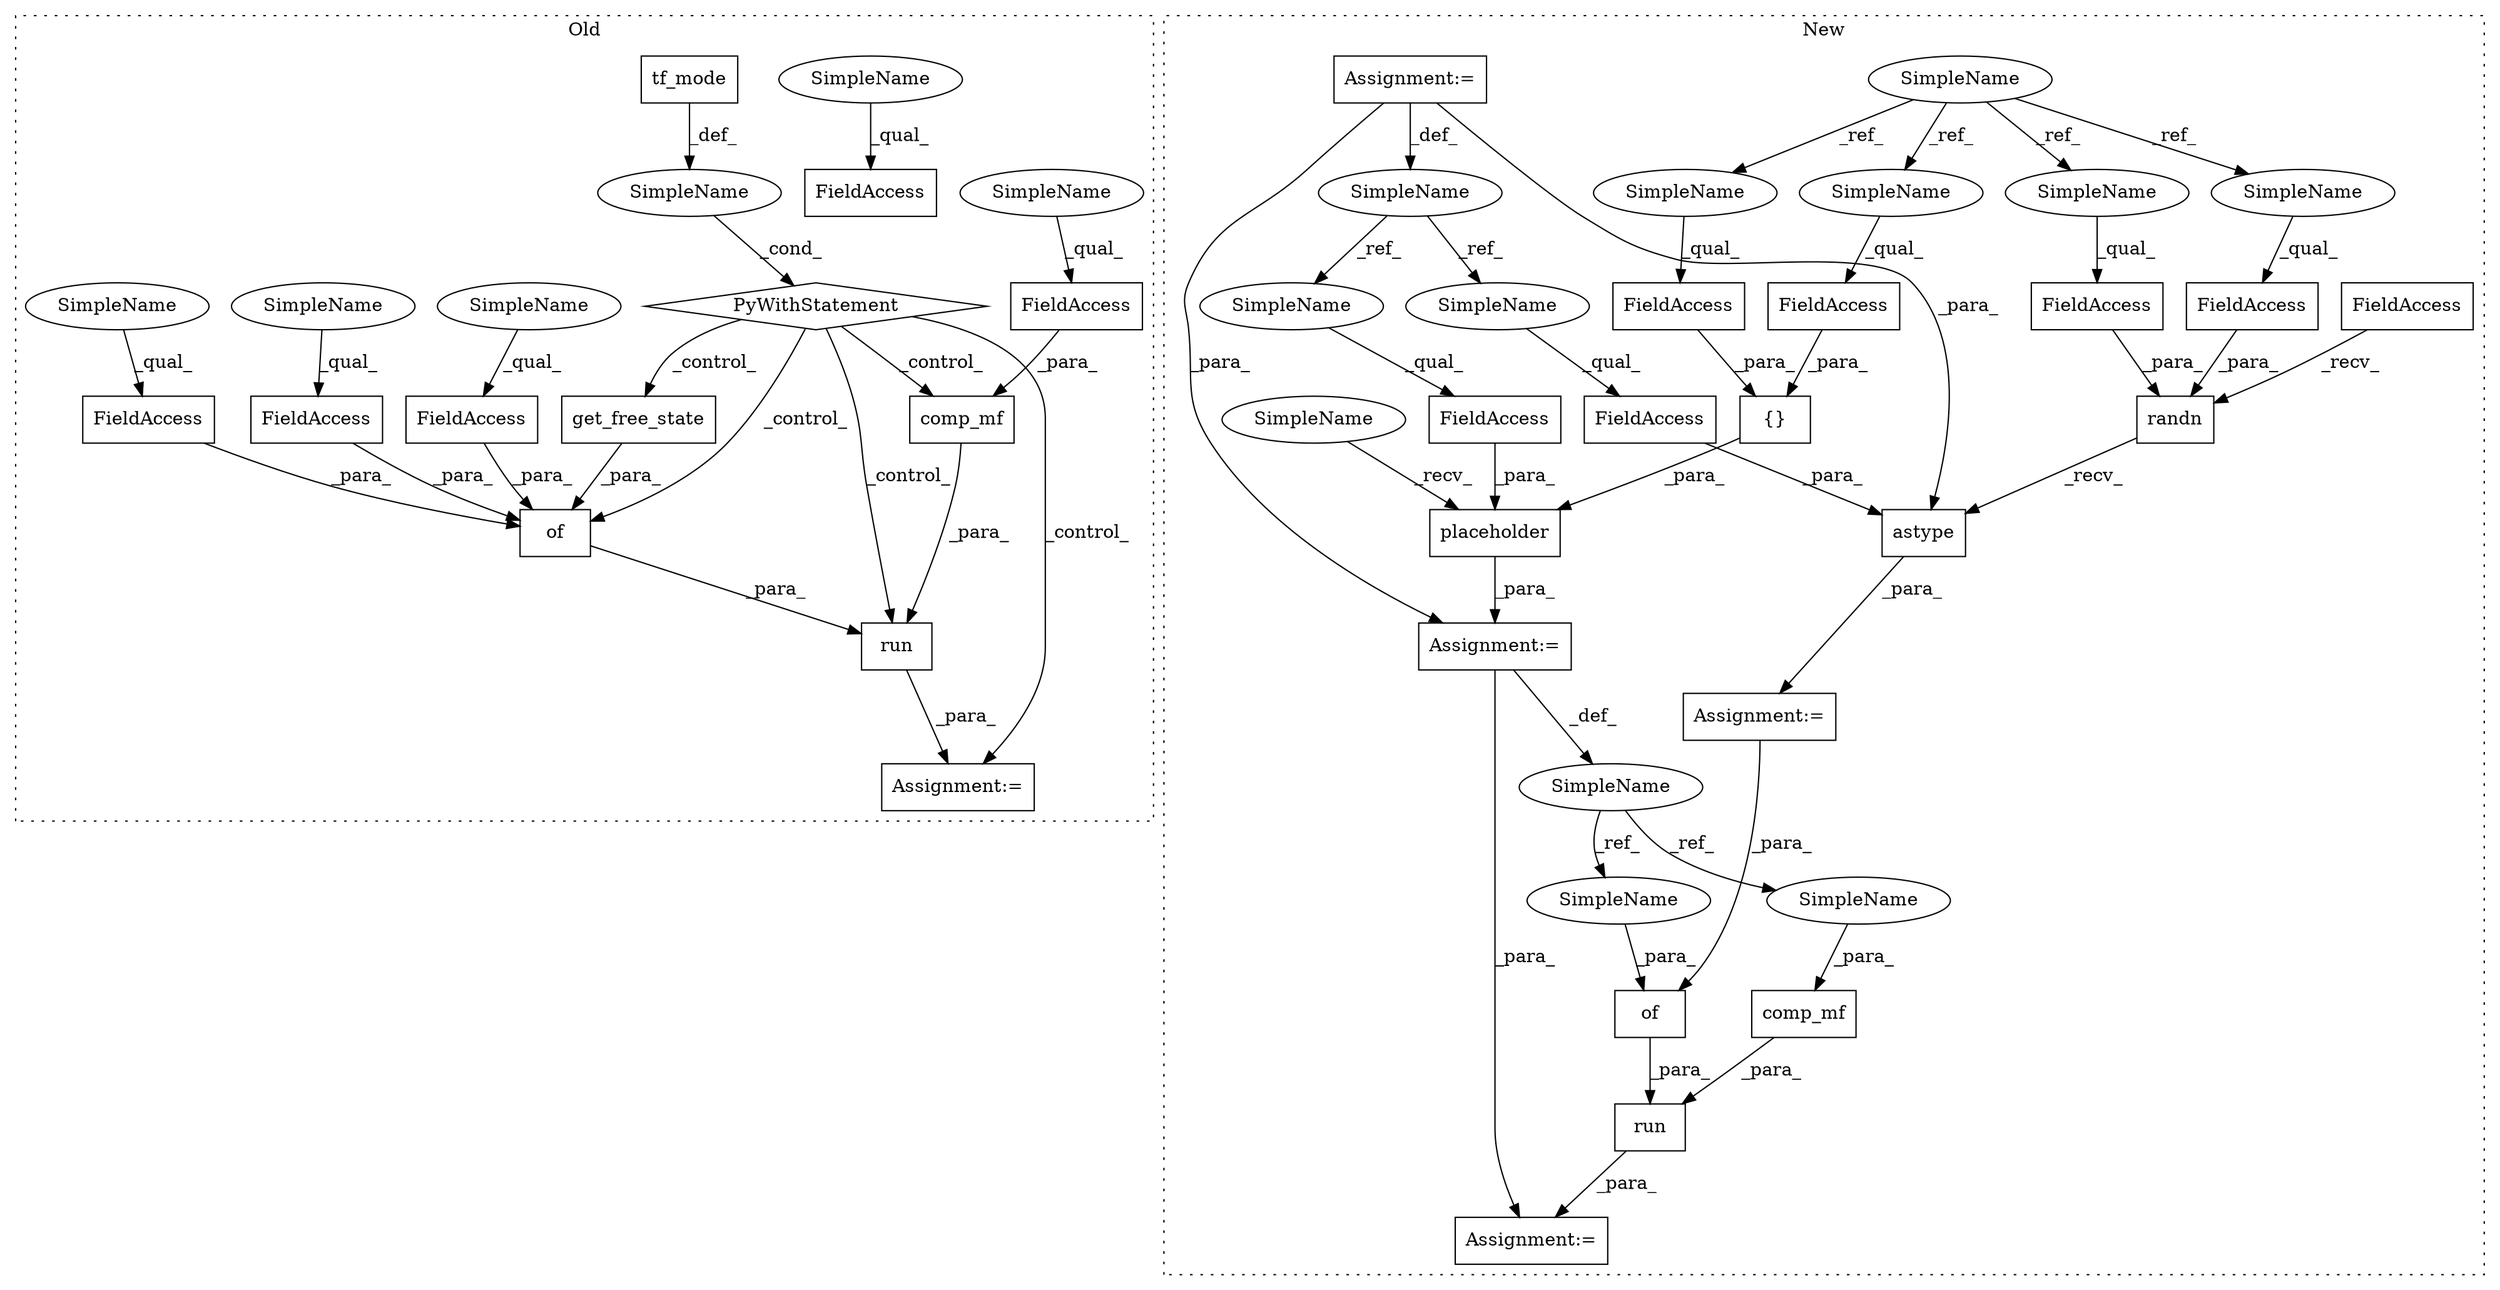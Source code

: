 digraph G {
subgraph cluster0 {
1 [label="comp_mf" a="32" s="3712,3726" l="8,1" shape="box"];
2 [label="SimpleName" a="42" s="" l="" shape="ellipse"];
3 [label="PyWithStatement" a="104" s="3660,3687" l="10,2" shape="diamond"];
4 [label="FieldAccess" a="22" s="3720" l="6" shape="box"];
5 [label="of" a="32" s="3732,3785" l="3,1" shape="box"];
6 [label="FieldAccess" a="22" s="3767" l="6" shape="box"];
7 [label="FieldAccess" a="22" s="3774" l="11" shape="box"];
8 [label="FieldAccess" a="22" s="3735" l="6" shape="box"];
9 [label="run" a="32" s="3708,3786" l="4,1" shape="box"];
16 [label="FieldAccess" a="22" s="3623" l="25" shape="box"];
31 [label="get_free_state" a="32" s="3750" l="16" shape="box"];
32 [label="Assignment:=" a="7" s="3702" l="1" shape="box"];
34 [label="tf_mode" a="32" s="3678" l="9" shape="box"];
44 [label="SimpleName" a="42" s="3774" l="4" shape="ellipse"];
45 [label="SimpleName" a="42" s="3623" l="4" shape="ellipse"];
46 [label="SimpleName" a="42" s="3767" l="4" shape="ellipse"];
47 [label="SimpleName" a="42" s="3720" l="4" shape="ellipse"];
48 [label="SimpleName" a="42" s="3735" l="4" shape="ellipse"];
label = "Old";
style="dotted";
}
subgraph cluster1 {
10 [label="placeholder" a="32" s="4465,4527" l="12,1" shape="box"];
11 [label="{}" a="4" s="4504,4526" l="1,1" shape="box"];
12 [label="FieldAccess" a="22" s="4505" l="6" shape="box"];
13 [label="SimpleName" a="42" s="4243" l="4" shape="ellipse"];
14 [label="FieldAccess" a="22" s="4512" l="14" shape="box"];
15 [label="FieldAccess" a="22" s="4562" l="6" shape="box"];
17 [label="FieldAccess" a="22" s="4569" l="14" shape="box"];
18 [label="FieldAccess" a="22" s="4477" l="17" shape="box"];
19 [label="SimpleName" a="42" s="4288" l="8" shape="ellipse"];
20 [label="FieldAccess" a="22" s="4592" l="17" shape="box"];
21 [label="of" a="32" s="4807,4818" l="3,1" shape="box"];
22 [label="run" a="32" s="4788,4819" l="4,1" shape="box"];
23 [label="SimpleName" a="42" s="4452" l="1" shape="ellipse"];
24 [label="comp_mf" a="32" s="4792,4801" l="8,1" shape="box"];
25 [label="randn" a="32" s="4556,4583" l="6,1" shape="box"];
26 [label="FieldAccess" a="22" s="4543" l="12" shape="box"];
27 [label="Assignment:=" a="7" s="4542" l="1" shape="box"];
28 [label="Assignment:=" a="7" s="4288" l="8" shape="box"];
29 [label="astype" a="32" s="4585,4609" l="7,1" shape="box"];
30 [label="Assignment:=" a="7" s="4782" l="1" shape="box"];
33 [label="Assignment:=" a="7" s="4453" l="1" shape="box"];
35 [label="SimpleName" a="42" s="4477" l="8" shape="ellipse"];
36 [label="SimpleName" a="42" s="4592" l="8" shape="ellipse"];
37 [label="SimpleName" a="42" s="4454" l="10" shape="ellipse"];
38 [label="SimpleName" a="42" s="4562" l="4" shape="ellipse"];
39 [label="SimpleName" a="42" s="4512" l="4" shape="ellipse"];
40 [label="SimpleName" a="42" s="4569" l="4" shape="ellipse"];
41 [label="SimpleName" a="42" s="4505" l="4" shape="ellipse"];
42 [label="SimpleName" a="42" s="4800" l="1" shape="ellipse"];
43 [label="SimpleName" a="42" s="4810" l="1" shape="ellipse"];
label = "New";
style="dotted";
}
1 -> 9 [label="_para_"];
2 -> 3 [label="_cond_"];
3 -> 31 [label="_control_"];
3 -> 32 [label="_control_"];
3 -> 5 [label="_control_"];
3 -> 1 [label="_control_"];
3 -> 9 [label="_control_"];
4 -> 1 [label="_para_"];
5 -> 9 [label="_para_"];
6 -> 5 [label="_para_"];
7 -> 5 [label="_para_"];
8 -> 5 [label="_para_"];
9 -> 32 [label="_para_"];
10 -> 33 [label="_para_"];
11 -> 10 [label="_para_"];
12 -> 11 [label="_para_"];
13 -> 40 [label="_ref_"];
13 -> 38 [label="_ref_"];
13 -> 39 [label="_ref_"];
13 -> 41 [label="_ref_"];
14 -> 11 [label="_para_"];
15 -> 25 [label="_para_"];
17 -> 25 [label="_para_"];
18 -> 10 [label="_para_"];
19 -> 36 [label="_ref_"];
19 -> 35 [label="_ref_"];
20 -> 29 [label="_para_"];
21 -> 22 [label="_para_"];
22 -> 30 [label="_para_"];
23 -> 42 [label="_ref_"];
23 -> 43 [label="_ref_"];
24 -> 22 [label="_para_"];
25 -> 29 [label="_recv_"];
26 -> 25 [label="_recv_"];
27 -> 21 [label="_para_"];
28 -> 29 [label="_para_"];
28 -> 33 [label="_para_"];
28 -> 19 [label="_def_"];
29 -> 27 [label="_para_"];
31 -> 5 [label="_para_"];
33 -> 30 [label="_para_"];
33 -> 23 [label="_def_"];
34 -> 2 [label="_def_"];
35 -> 18 [label="_qual_"];
36 -> 20 [label="_qual_"];
37 -> 10 [label="_recv_"];
38 -> 15 [label="_qual_"];
39 -> 14 [label="_qual_"];
40 -> 17 [label="_qual_"];
41 -> 12 [label="_qual_"];
42 -> 24 [label="_para_"];
43 -> 21 [label="_para_"];
44 -> 7 [label="_qual_"];
45 -> 16 [label="_qual_"];
46 -> 6 [label="_qual_"];
47 -> 4 [label="_qual_"];
48 -> 8 [label="_qual_"];
}